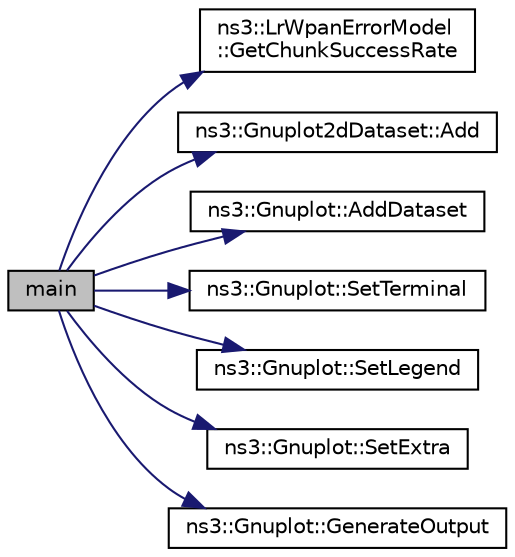 digraph "main"
{
  edge [fontname="Helvetica",fontsize="10",labelfontname="Helvetica",labelfontsize="10"];
  node [fontname="Helvetica",fontsize="10",shape=record];
  rankdir="LR";
  Node1 [label="main",height=0.2,width=0.4,color="black", fillcolor="grey75", style="filled", fontcolor="black"];
  Node1 -> Node2 [color="midnightblue",fontsize="10",style="solid"];
  Node2 [label="ns3::LrWpanErrorModel\l::GetChunkSuccessRate",height=0.2,width=0.4,color="black", fillcolor="white", style="filled",URL="$dd/d8f/classns3_1_1LrWpanErrorModel.html#a6a17b1622b7fc3582b9608b94782384b"];
  Node1 -> Node3 [color="midnightblue",fontsize="10",style="solid"];
  Node3 [label="ns3::Gnuplot2dDataset::Add",height=0.2,width=0.4,color="black", fillcolor="white", style="filled",URL="$d4/d14/classns3_1_1Gnuplot2dDataset.html#abd93f7c8fa2d1ed643c09d7fb8d5ef27"];
  Node1 -> Node4 [color="midnightblue",fontsize="10",style="solid"];
  Node4 [label="ns3::Gnuplot::AddDataset",height=0.2,width=0.4,color="black", fillcolor="white", style="filled",URL="$de/d2c/classns3_1_1Gnuplot.html#a306ec724a327cf9ab699700f31fca0a1"];
  Node1 -> Node5 [color="midnightblue",fontsize="10",style="solid"];
  Node5 [label="ns3::Gnuplot::SetTerminal",height=0.2,width=0.4,color="black", fillcolor="white", style="filled",URL="$de/d2c/classns3_1_1Gnuplot.html#a50cfef476972d6abace3dc6a6f72e7ec"];
  Node1 -> Node6 [color="midnightblue",fontsize="10",style="solid"];
  Node6 [label="ns3::Gnuplot::SetLegend",height=0.2,width=0.4,color="black", fillcolor="white", style="filled",URL="$de/d2c/classns3_1_1Gnuplot.html#a409069caf3227b213bdbb6bc303058b1"];
  Node1 -> Node7 [color="midnightblue",fontsize="10",style="solid"];
  Node7 [label="ns3::Gnuplot::SetExtra",height=0.2,width=0.4,color="black", fillcolor="white", style="filled",URL="$de/d2c/classns3_1_1Gnuplot.html#ab87336c31937b7083fda6a966488bb4c"];
  Node1 -> Node8 [color="midnightblue",fontsize="10",style="solid"];
  Node8 [label="ns3::Gnuplot::GenerateOutput",height=0.2,width=0.4,color="black", fillcolor="white", style="filled",URL="$de/d2c/classns3_1_1Gnuplot.html#a6cd487453f61e2405cc7cc9c80dc0cf2",tooltip="Writes gnuplot commands and data values to a single output stream. "];
}
